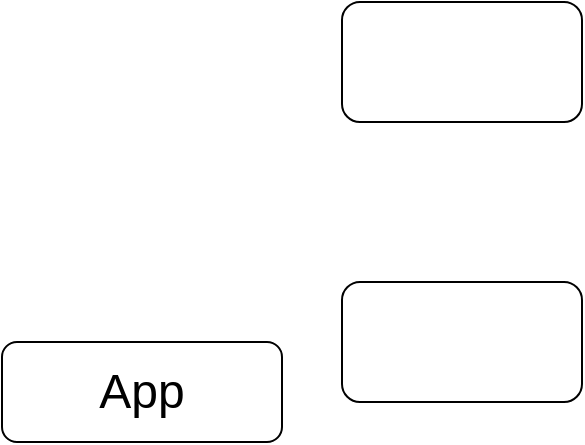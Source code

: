 <mxfile version="22.1.0" type="device">
  <diagram name="Страница — 1" id="lAu1BvD17-U5aboO80ni">
    <mxGraphModel dx="1370" dy="770" grid="1" gridSize="10" guides="1" tooltips="1" connect="1" arrows="1" fold="1" page="1" pageScale="1" pageWidth="827" pageHeight="1169" math="0" shadow="0">
      <root>
        <mxCell id="0" />
        <mxCell id="1" parent="0" />
        <mxCell id="fgnHlAzQnaRWwv-pBpWT-1" value="App" style="rounded=1;whiteSpace=wrap;html=1;fontSize=24;" vertex="1" parent="1">
          <mxGeometry x="120" y="380" width="140" height="50" as="geometry" />
        </mxCell>
        <mxCell id="fgnHlAzQnaRWwv-pBpWT-2" value="" style="rounded=1;whiteSpace=wrap;html=1;" vertex="1" parent="1">
          <mxGeometry x="290" y="210" width="120" height="60" as="geometry" />
        </mxCell>
        <mxCell id="fgnHlAzQnaRWwv-pBpWT-3" value="" style="rounded=1;whiteSpace=wrap;html=1;" vertex="1" parent="1">
          <mxGeometry x="290" y="350" width="120" height="60" as="geometry" />
        </mxCell>
      </root>
    </mxGraphModel>
  </diagram>
</mxfile>
